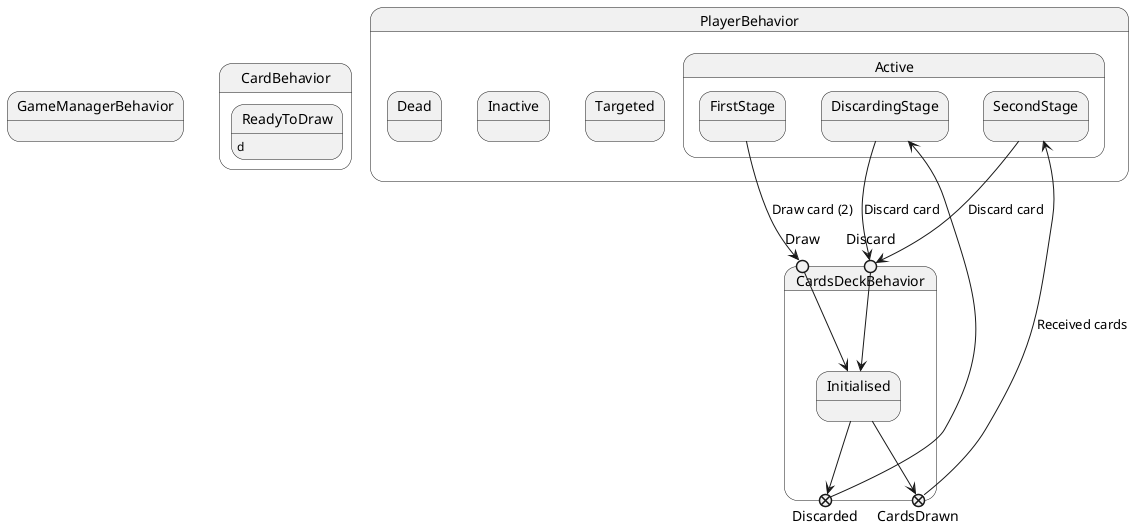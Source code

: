 @startuml
state GameManagerBehavior {
}

state CardBehavior {
    state ReadyToDraw
    ReadyToDraw : d
}

state "PlayerBehavior" as pb {
    state "Active" as pb_a {
        state "FirstStage" as pb_a_f
        state "SecondStage" as pb_a_s
        state "DiscardingStage" as pb_a_d
    }
    state Targeted
    state Inactive
    state Dead
}

state "CardsDeckBehavior" as cdb {
  state "Draw" as cdb_dr <<entryPoint>>
  state "Discard" as cdb_dc <<entryPoint>>

  state "Initialised" as cdb_i

  state "Discarded" as cdb_dced <<exitPoint>>
  state "CardsDrawn" as cdb_cd <<exitPoint>>
}

pb_a_f --> cdb_dr : Draw card (2)
cdb_dr --> cdb_i
cdb_i --> cdb_cd
cdb_cd --> pb_a_s : Received cards

pb_a_s --> cdb_dc : Discard card
cdb_dc --> cdb_i
cdb_i --> cdb_dced
cdb_dced --> pb_a_d
pb_a_d --> cdb_dc : Discard card
@enduml

